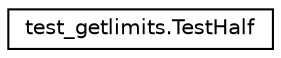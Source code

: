 digraph "Graphical Class Hierarchy"
{
 // LATEX_PDF_SIZE
  edge [fontname="Helvetica",fontsize="10",labelfontname="Helvetica",labelfontsize="10"];
  node [fontname="Helvetica",fontsize="10",shape=record];
  rankdir="LR";
  Node0 [label="test_getlimits.TestHalf",height=0.2,width=0.4,color="black", fillcolor="white", style="filled",URL="$classtest__getlimits_1_1TestHalf.html",tooltip=" "];
}
